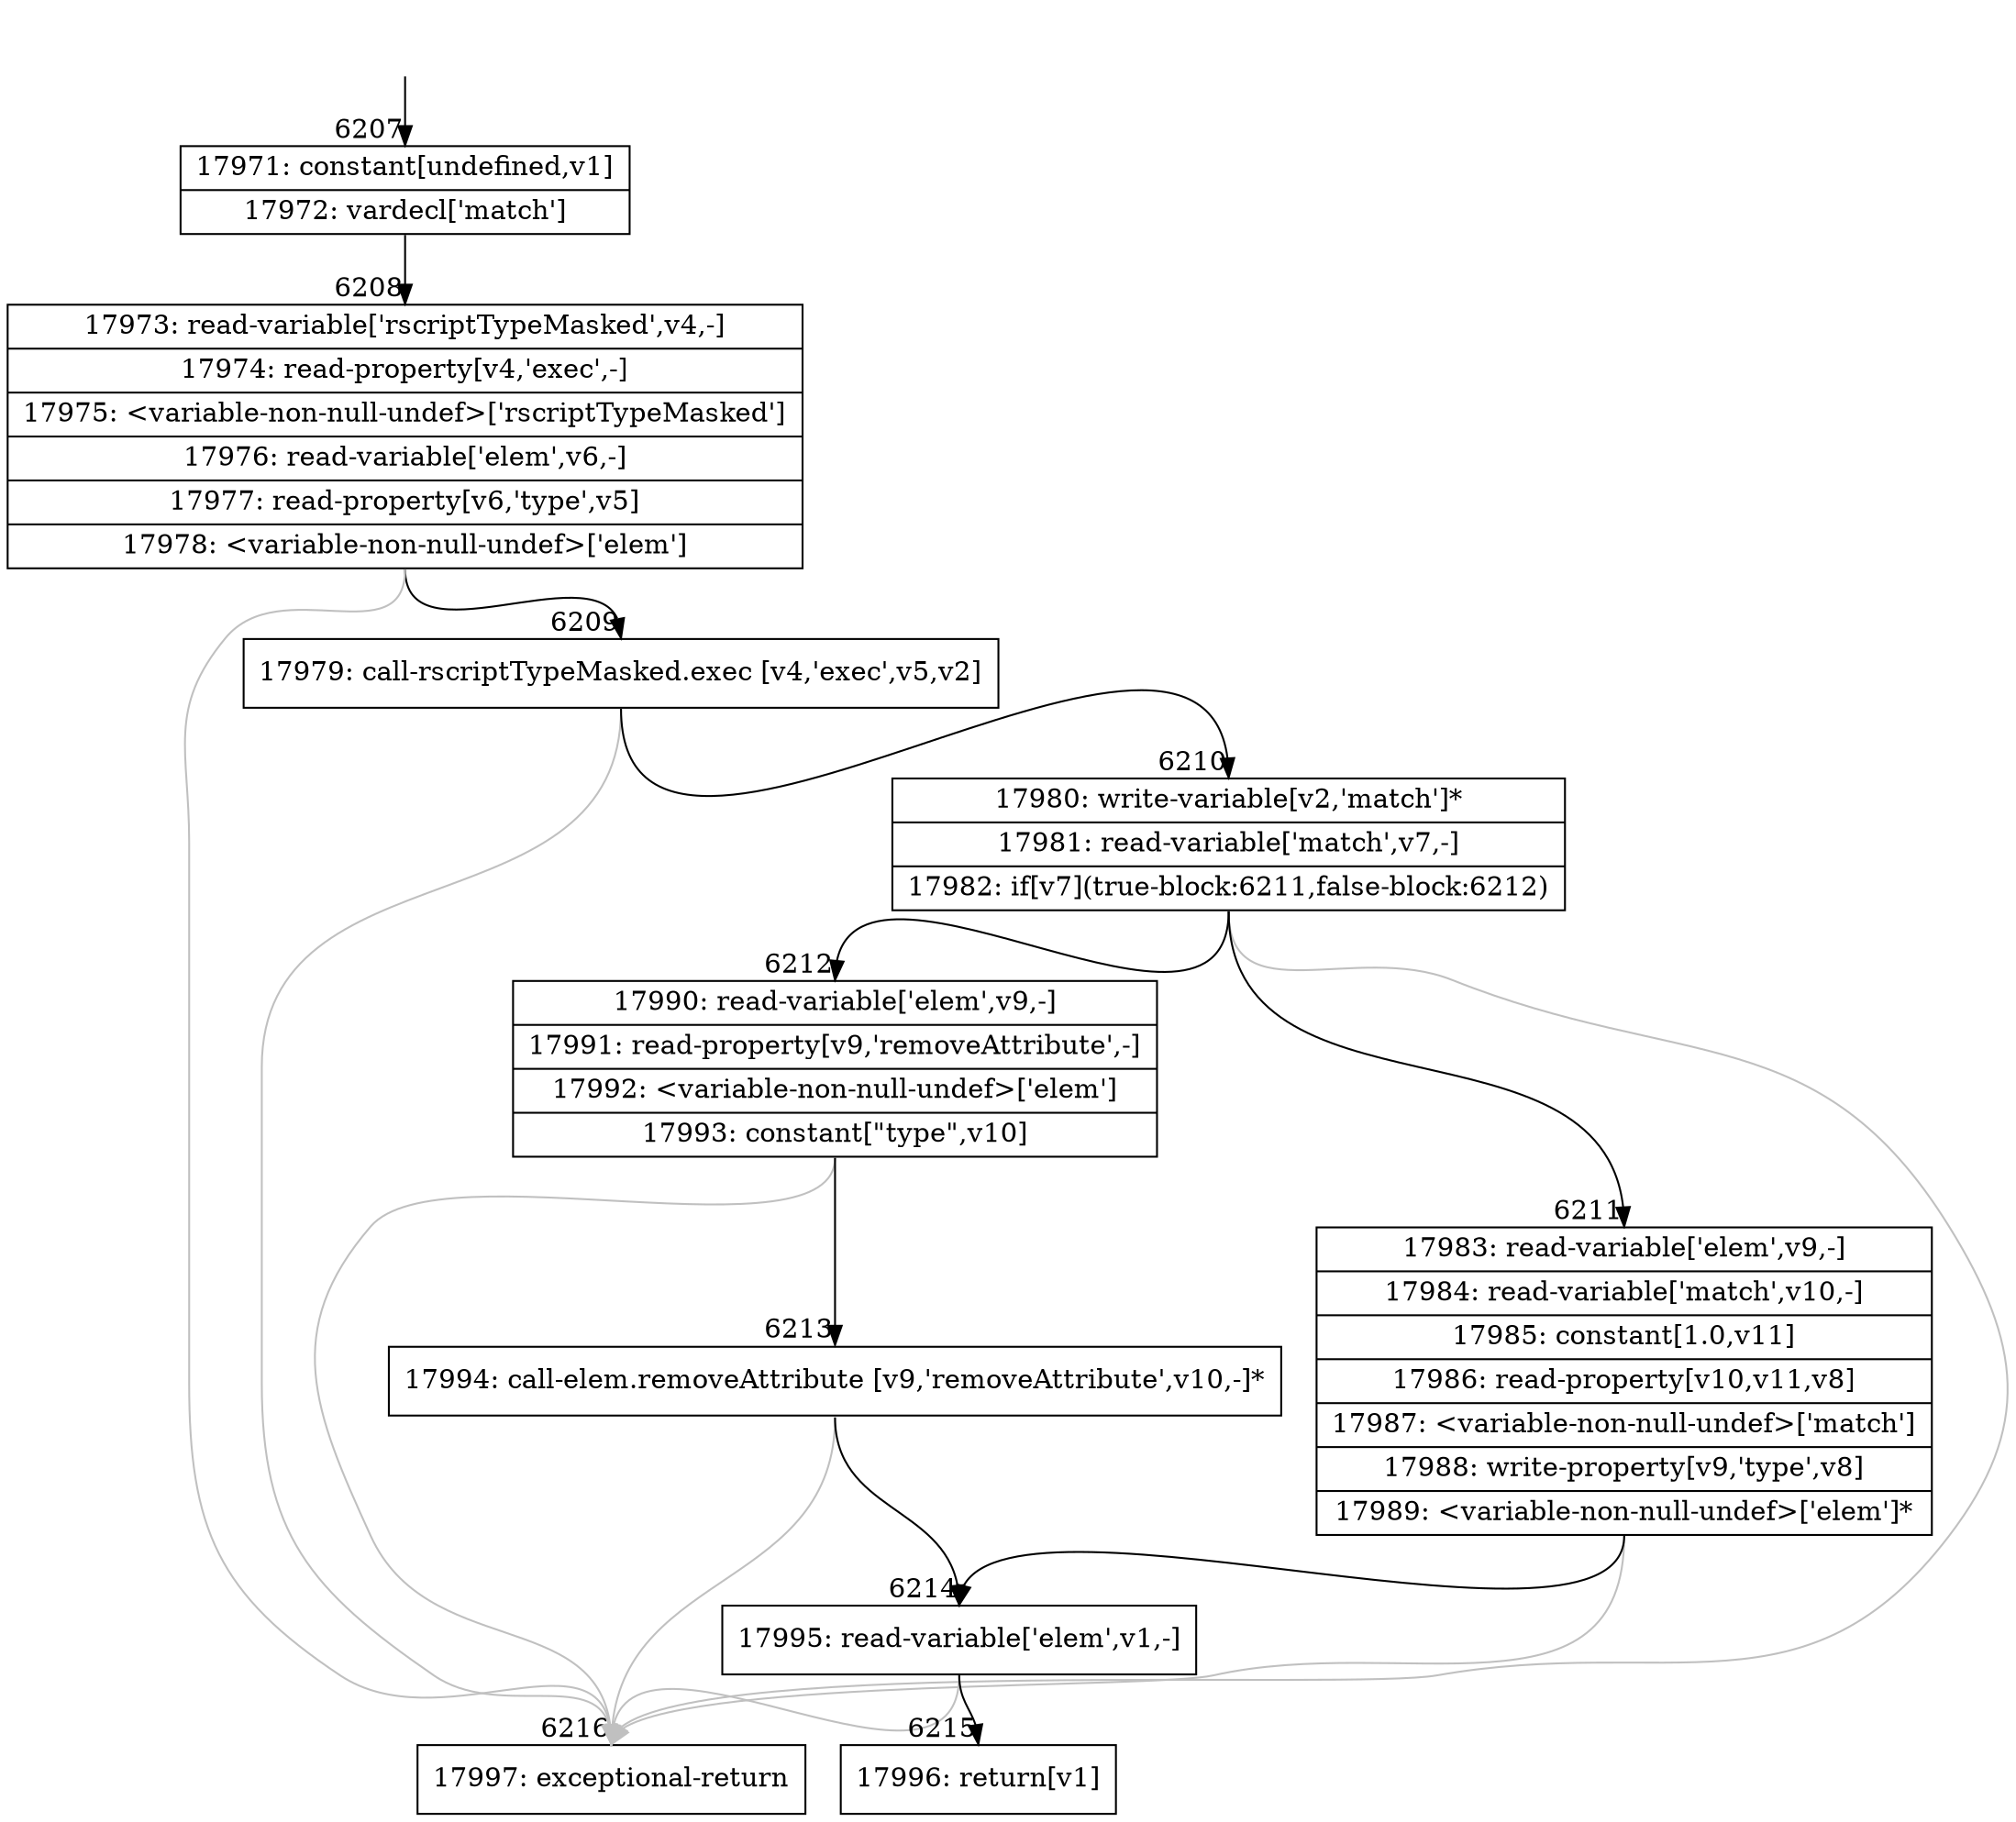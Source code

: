 digraph {
rankdir="TD"
BB_entry406[shape=none,label=""];
BB_entry406 -> BB6207 [tailport=s, headport=n, headlabel="    6207"]
BB6207 [shape=record label="{17971: constant[undefined,v1]|17972: vardecl['match']}" ] 
BB6207 -> BB6208 [tailport=s, headport=n, headlabel="      6208"]
BB6208 [shape=record label="{17973: read-variable['rscriptTypeMasked',v4,-]|17974: read-property[v4,'exec',-]|17975: \<variable-non-null-undef\>['rscriptTypeMasked']|17976: read-variable['elem',v6,-]|17977: read-property[v6,'type',v5]|17978: \<variable-non-null-undef\>['elem']}" ] 
BB6208 -> BB6209 [tailport=s, headport=n, headlabel="      6209"]
BB6208 -> BB6216 [tailport=s, headport=n, color=gray, headlabel="      6216"]
BB6209 [shape=record label="{17979: call-rscriptTypeMasked.exec [v4,'exec',v5,v2]}" ] 
BB6209 -> BB6210 [tailport=s, headport=n, headlabel="      6210"]
BB6209 -> BB6216 [tailport=s, headport=n, color=gray]
BB6210 [shape=record label="{17980: write-variable[v2,'match']*|17981: read-variable['match',v7,-]|17982: if[v7](true-block:6211,false-block:6212)}" ] 
BB6210 -> BB6211 [tailport=s, headport=n, headlabel="      6211"]
BB6210 -> BB6212 [tailport=s, headport=n, headlabel="      6212"]
BB6210 -> BB6216 [tailport=s, headport=n, color=gray]
BB6211 [shape=record label="{17983: read-variable['elem',v9,-]|17984: read-variable['match',v10,-]|17985: constant[1.0,v11]|17986: read-property[v10,v11,v8]|17987: \<variable-non-null-undef\>['match']|17988: write-property[v9,'type',v8]|17989: \<variable-non-null-undef\>['elem']*}" ] 
BB6211 -> BB6214 [tailport=s, headport=n, headlabel="      6214"]
BB6211 -> BB6216 [tailport=s, headport=n, color=gray]
BB6212 [shape=record label="{17990: read-variable['elem',v9,-]|17991: read-property[v9,'removeAttribute',-]|17992: \<variable-non-null-undef\>['elem']|17993: constant[\"type\",v10]}" ] 
BB6212 -> BB6213 [tailport=s, headport=n, headlabel="      6213"]
BB6212 -> BB6216 [tailport=s, headport=n, color=gray]
BB6213 [shape=record label="{17994: call-elem.removeAttribute [v9,'removeAttribute',v10,-]*}" ] 
BB6213 -> BB6214 [tailport=s, headport=n]
BB6213 -> BB6216 [tailport=s, headport=n, color=gray]
BB6214 [shape=record label="{17995: read-variable['elem',v1,-]}" ] 
BB6214 -> BB6215 [tailport=s, headport=n, headlabel="      6215"]
BB6214 -> BB6216 [tailport=s, headport=n, color=gray]
BB6215 [shape=record label="{17996: return[v1]}" ] 
BB6216 [shape=record label="{17997: exceptional-return}" ] 
//#$~ 6219
}
